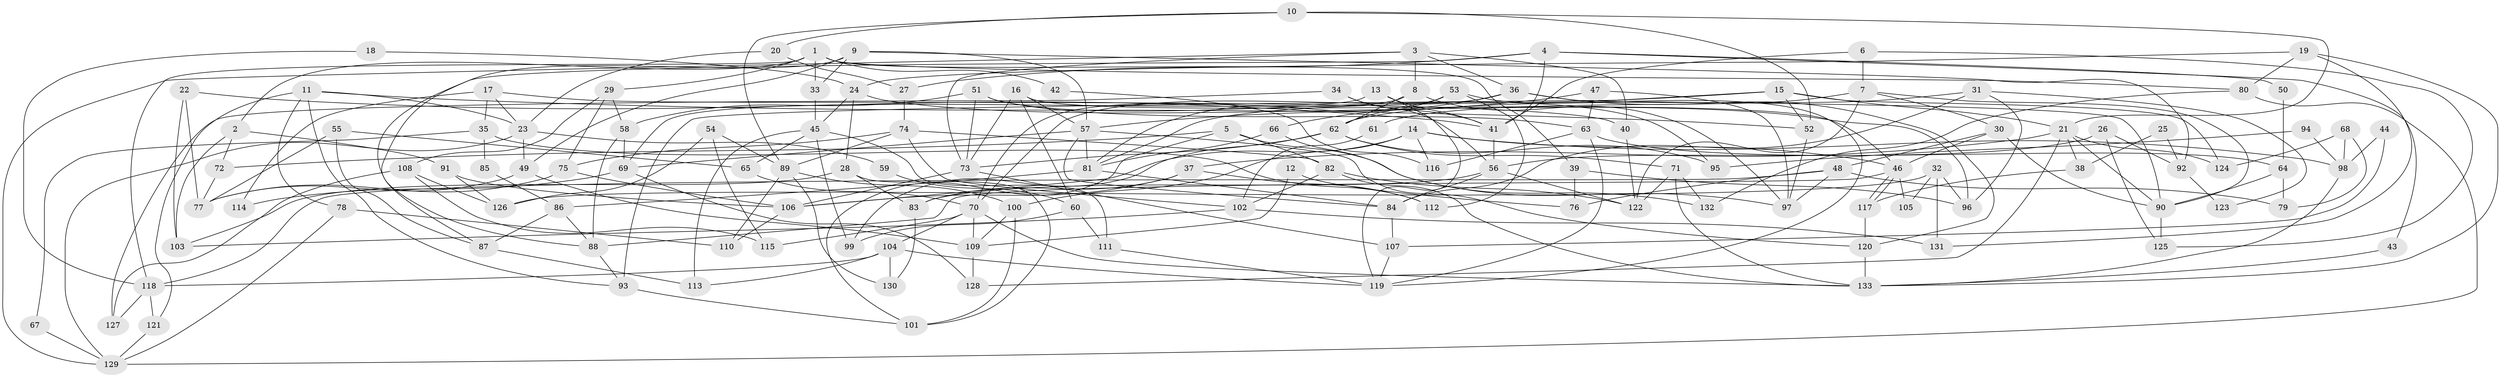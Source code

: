 // coarse degree distribution, {5: 0.13978494623655913, 4: 0.25806451612903225, 3: 0.26881720430107525, 2: 0.13978494623655913, 6: 0.06451612903225806, 9: 0.010752688172043012, 7: 0.043010752688172046, 8: 0.021505376344086023, 10: 0.03225806451612903, 11: 0.010752688172043012, 14: 0.010752688172043012}
// Generated by graph-tools (version 1.1) at 2025/53/03/04/25 21:53:41]
// undirected, 133 vertices, 266 edges
graph export_dot {
graph [start="1"]
  node [color=gray90,style=filled];
  1;
  2;
  3;
  4;
  5;
  6;
  7;
  8;
  9;
  10;
  11;
  12;
  13;
  14;
  15;
  16;
  17;
  18;
  19;
  20;
  21;
  22;
  23;
  24;
  25;
  26;
  27;
  28;
  29;
  30;
  31;
  32;
  33;
  34;
  35;
  36;
  37;
  38;
  39;
  40;
  41;
  42;
  43;
  44;
  45;
  46;
  47;
  48;
  49;
  50;
  51;
  52;
  53;
  54;
  55;
  56;
  57;
  58;
  59;
  60;
  61;
  62;
  63;
  64;
  65;
  66;
  67;
  68;
  69;
  70;
  71;
  72;
  73;
  74;
  75;
  76;
  77;
  78;
  79;
  80;
  81;
  82;
  83;
  84;
  85;
  86;
  87;
  88;
  89;
  90;
  91;
  92;
  93;
  94;
  95;
  96;
  97;
  98;
  99;
  100;
  101;
  102;
  103;
  104;
  105;
  106;
  107;
  108;
  109;
  110;
  111;
  112;
  113;
  114;
  115;
  116;
  117;
  118;
  119;
  120;
  121;
  122;
  123;
  124;
  125;
  126;
  127;
  128;
  129;
  130;
  131;
  132;
  133;
  1 -- 29;
  1 -- 118;
  1 -- 2;
  1 -- 33;
  1 -- 39;
  1 -- 42;
  1 -- 80;
  2 -- 72;
  2 -- 91;
  2 -- 103;
  3 -- 73;
  3 -- 8;
  3 -- 36;
  3 -- 40;
  3 -- 129;
  4 -- 41;
  4 -- 87;
  4 -- 27;
  4 -- 43;
  4 -- 50;
  5 -- 82;
  5 -- 97;
  5 -- 72;
  5 -- 101;
  6 -- 7;
  6 -- 41;
  6 -- 125;
  7 -- 122;
  7 -- 30;
  7 -- 61;
  7 -- 90;
  8 -- 97;
  8 -- 70;
  8 -- 62;
  9 -- 57;
  9 -- 49;
  9 -- 33;
  9 -- 88;
  9 -- 92;
  10 -- 20;
  10 -- 21;
  10 -- 52;
  10 -- 89;
  11 -- 23;
  11 -- 78;
  11 -- 52;
  11 -- 93;
  11 -- 121;
  12 -- 109;
  12 -- 76;
  13 -- 69;
  13 -- 119;
  13 -- 41;
  14 -- 100;
  14 -- 46;
  14 -- 98;
  14 -- 106;
  14 -- 116;
  15 -- 93;
  15 -- 52;
  15 -- 21;
  15 -- 81;
  15 -- 124;
  16 -- 46;
  16 -- 57;
  16 -- 60;
  16 -- 73;
  17 -- 40;
  17 -- 23;
  17 -- 35;
  17 -- 114;
  18 -- 118;
  18 -- 24;
  19 -- 133;
  19 -- 24;
  19 -- 80;
  19 -- 131;
  20 -- 27;
  20 -- 23;
  21 -- 90;
  21 -- 37;
  21 -- 38;
  21 -- 124;
  21 -- 128;
  22 -- 103;
  22 -- 41;
  22 -- 77;
  23 -- 129;
  23 -- 49;
  23 -- 59;
  24 -- 28;
  24 -- 45;
  24 -- 96;
  25 -- 38;
  25 -- 92;
  26 -- 56;
  26 -- 125;
  26 -- 92;
  27 -- 74;
  28 -- 103;
  28 -- 101;
  28 -- 83;
  29 -- 108;
  29 -- 75;
  29 -- 58;
  30 -- 46;
  30 -- 90;
  30 -- 48;
  31 -- 84;
  31 -- 62;
  31 -- 96;
  31 -- 123;
  32 -- 96;
  32 -- 131;
  32 -- 105;
  32 -- 126;
  33 -- 45;
  34 -- 56;
  34 -- 41;
  34 -- 127;
  35 -- 112;
  35 -- 67;
  35 -- 85;
  36 -- 70;
  36 -- 66;
  36 -- 90;
  36 -- 120;
  37 -- 106;
  37 -- 83;
  37 -- 112;
  38 -- 117;
  39 -- 96;
  39 -- 76;
  40 -- 122;
  41 -- 56;
  42 -- 116;
  43 -- 133;
  44 -- 98;
  44 -- 107;
  45 -- 65;
  45 -- 99;
  45 -- 111;
  45 -- 113;
  46 -- 88;
  46 -- 117;
  46 -- 117;
  46 -- 105;
  47 -- 63;
  47 -- 97;
  47 -- 57;
  48 -- 118;
  48 -- 76;
  48 -- 79;
  48 -- 97;
  49 -- 109;
  49 -- 77;
  50 -- 64;
  51 -- 63;
  51 -- 73;
  51 -- 58;
  51 -- 95;
  52 -- 97;
  53 -- 119;
  53 -- 62;
  53 -- 81;
  53 -- 112;
  54 -- 126;
  54 -- 89;
  54 -- 115;
  55 -- 87;
  55 -- 77;
  55 -- 65;
  56 -- 83;
  56 -- 84;
  56 -- 122;
  57 -- 81;
  57 -- 69;
  57 -- 84;
  57 -- 120;
  58 -- 69;
  58 -- 88;
  59 -- 60;
  60 -- 99;
  60 -- 111;
  61 -- 102;
  62 -- 71;
  62 -- 73;
  62 -- 95;
  62 -- 99;
  63 -- 119;
  63 -- 64;
  63 -- 116;
  64 -- 79;
  64 -- 90;
  65 -- 70;
  66 -- 81;
  66 -- 132;
  67 -- 129;
  68 -- 98;
  68 -- 124;
  68 -- 79;
  69 -- 114;
  69 -- 128;
  70 -- 109;
  70 -- 115;
  70 -- 104;
  70 -- 133;
  71 -- 132;
  71 -- 133;
  71 -- 122;
  72 -- 77;
  73 -- 106;
  73 -- 107;
  74 -- 82;
  74 -- 89;
  74 -- 75;
  74 -- 102;
  75 -- 106;
  75 -- 77;
  78 -- 129;
  78 -- 110;
  80 -- 129;
  80 -- 132;
  81 -- 84;
  81 -- 86;
  82 -- 133;
  82 -- 122;
  82 -- 102;
  83 -- 130;
  84 -- 107;
  85 -- 86;
  86 -- 88;
  86 -- 87;
  87 -- 113;
  88 -- 93;
  89 -- 130;
  89 -- 100;
  89 -- 110;
  90 -- 125;
  91 -- 106;
  91 -- 126;
  92 -- 123;
  93 -- 101;
  94 -- 95;
  94 -- 98;
  98 -- 133;
  100 -- 101;
  100 -- 109;
  102 -- 103;
  102 -- 131;
  104 -- 119;
  104 -- 113;
  104 -- 118;
  104 -- 130;
  106 -- 110;
  107 -- 119;
  108 -- 126;
  108 -- 127;
  108 -- 115;
  109 -- 128;
  111 -- 119;
  117 -- 120;
  118 -- 121;
  118 -- 127;
  120 -- 133;
  121 -- 129;
}
